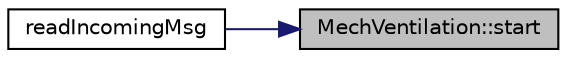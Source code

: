 digraph "MechVentilation::start"
{
 // INTERACTIVE_SVG=YES
 // LATEX_PDF_SIZE
  edge [fontname="Helvetica",fontsize="10",labelfontname="Helvetica",labelfontsize="10"];
  node [fontname="Helvetica",fontsize="10",shape=record];
  rankdir="RL";
  Node1 [label="MechVentilation::start",height=0.2,width=0.4,color="black", fillcolor="grey75", style="filled", fontcolor="black",tooltip=" "];
  Node1 -> Node2 [dir="back",color="midnightblue",fontsize="10",style="solid",fontname="Helvetica"];
  Node2 [label="readIncomingMsg",height=0.2,width=0.4,color="black", fillcolor="white", style="filled",URL="$respi___esp___mit_8ino.html#ae6fa3f83b01439ad5e3ce3c898757962",tooltip="Esta función es la encargada de implementar el protocolo de comunicación con la interfaz gráfica."];
}
